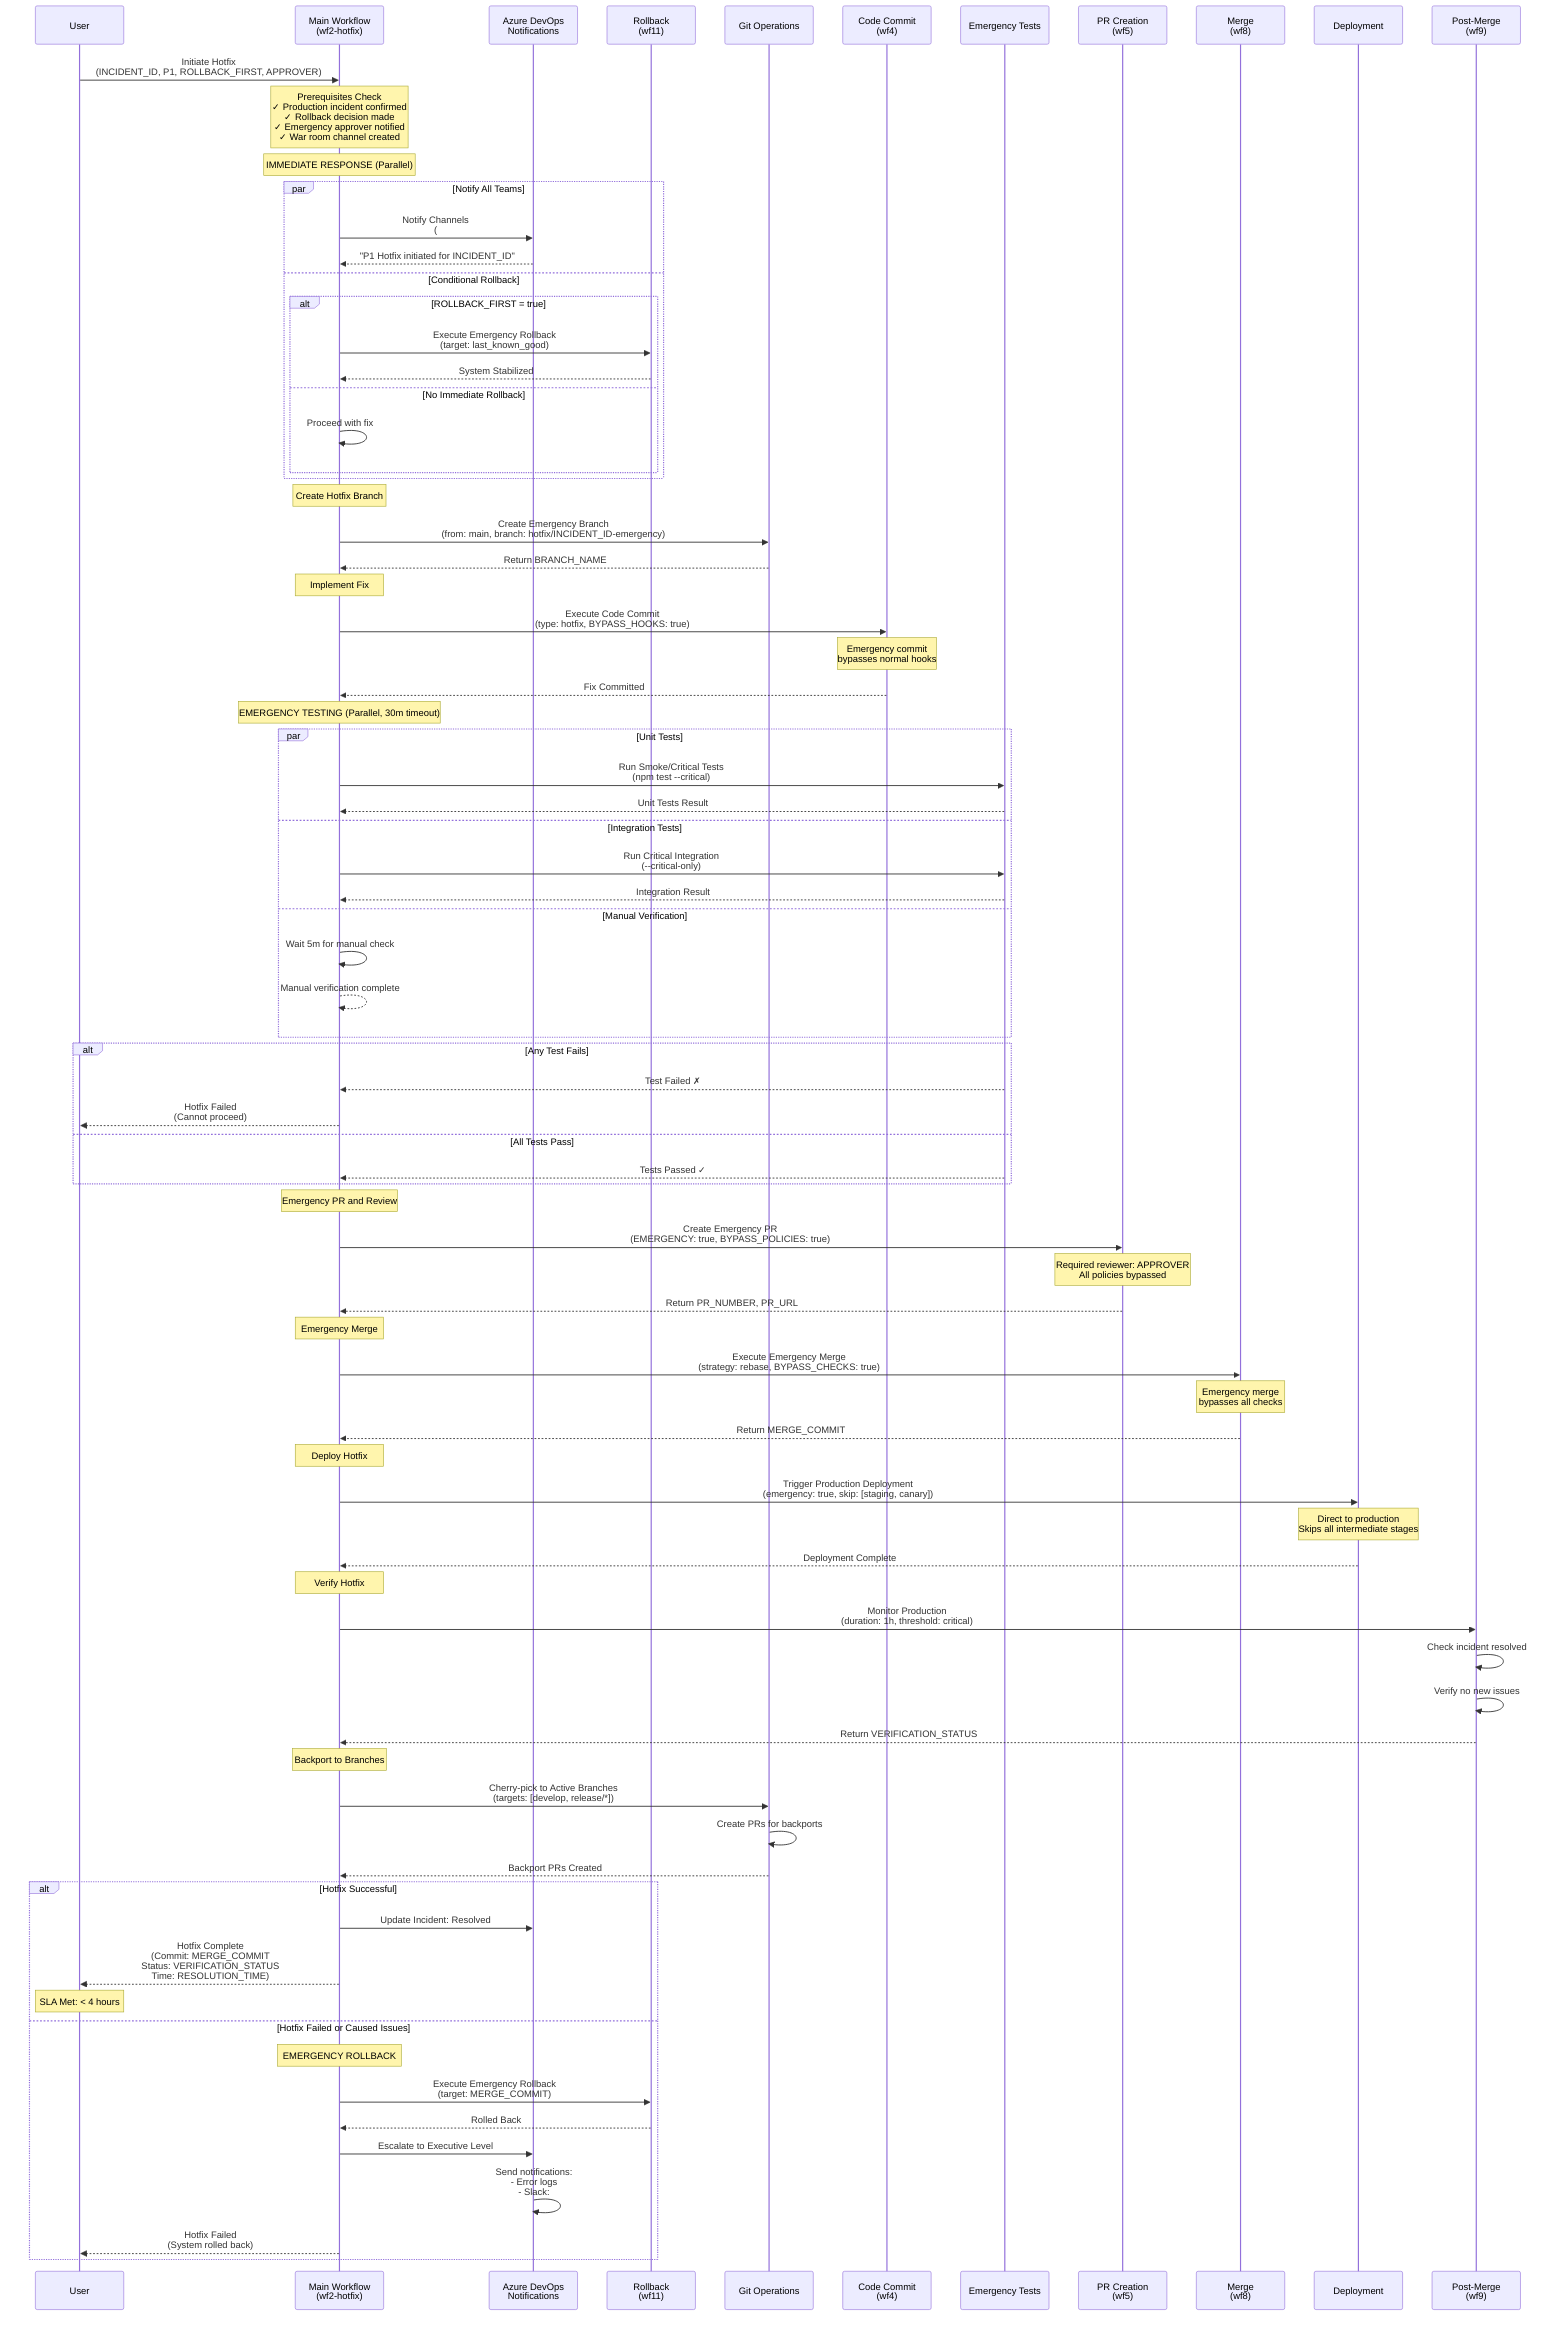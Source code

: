 sequenceDiagram
    participant User
    participant Main as Main Workflow<br/>(wf2-hotfix)
    participant ADO as Azure DevOps<br/>Notifications
    participant Rollback as Rollback<br/>(wf11)
    participant Git as Git Operations
    participant Commit as Code Commit<br/>(wf4)
    participant Tests as Emergency Tests
    participant PR as PR Creation<br/>(wf5)
    participant Merge as Merge<br/>(wf8)
    participant Deploy as Deployment
    participant Monitor as Post-Merge<br/>(wf9)

    User->>Main: Initiate Hotfix<br/>(INCIDENT_ID, P1, ROLLBACK_FIRST, APPROVER)
    
    Note over Main: Prerequisites Check<br/>✓ Production incident confirmed<br/>✓ Rollback decision made<br/>✓ Emergency approver notified<br/>✓ War room channel created
    
    Note over Main: IMMEDIATE RESPONSE (Parallel)
    par Notify All Teams
        Main->>ADO: Notify Channels<br/>(#war-room, #engineering, #leadership)
        ADO-->>Main: "P1 Hotfix initiated for INCIDENT_ID"
    and Conditional Rollback
        alt ROLLBACK_FIRST = true
            Main->>Rollback: Execute Emergency Rollback<br/>(target: last_known_good)
            Rollback-->>Main: System Stabilized
        else No Immediate Rollback
            Main->>Main: Proceed with fix
        end
    end
    
    Note over Main: Create Hotfix Branch
    Main->>Git: Create Emergency Branch<br/>(from: main, branch: hotfix/INCIDENT_ID-emergency)
    Git-->>Main: Return BRANCH_NAME
    
    Note over Main: Implement Fix
    Main->>Commit: Execute Code Commit<br/>(type: hotfix, BYPASS_HOOKS: true)
    Note over Commit: Emergency commit<br/>bypasses normal hooks
    Commit-->>Main: Fix Committed
    
    Note over Main: EMERGENCY TESTING (Parallel, 30m timeout)
    par Unit Tests
        Main->>Tests: Run Smoke/Critical Tests<br/>(npm test --critical)
        Tests-->>Main: Unit Tests Result
    and Integration Tests
        Main->>Tests: Run Critical Integration<br/>(--critical-only)
        Tests-->>Main: Integration Result
    and Manual Verification
        Main->>Main: Wait 5m for manual check
        Main-->>Main: Manual verification complete
    end
    
    alt Any Test Fails
        Tests-->>Main: Test Failed ✗
        Main-->>User: Hotfix Failed<br/>(Cannot proceed)
    else All Tests Pass
        Tests-->>Main: Tests Passed ✓
    end
    
    Note over Main: Emergency PR and Review
    Main->>PR: Create Emergency PR<br/>(EMERGENCY: true, BYPASS_POLICIES: true)
    Note over PR: Required reviewer: APPROVER<br/>All policies bypassed
    PR-->>Main: Return PR_NUMBER, PR_URL
    
    Note over Main: Emergency Merge
    Main->>Merge: Execute Emergency Merge<br/>(strategy: rebase, BYPASS_CHECKS: true)
    Note over Merge: Emergency merge<br/>bypasses all checks
    Merge-->>Main: Return MERGE_COMMIT
    
    Note over Main: Deploy Hotfix
    Main->>Deploy: Trigger Production Deployment<br/>(emergency: true, skip: [staging, canary])
    Note over Deploy: Direct to production<br/>Skips all intermediate stages
    Deploy-->>Main: Deployment Complete
    
    Note over Main: Verify Hotfix
    Main->>Monitor: Monitor Production<br/>(duration: 1h, threshold: critical)
    Monitor->>Monitor: Check incident resolved
    Monitor->>Monitor: Verify no new issues
    Monitor-->>Main: Return VERIFICATION_STATUS
    
    Note over Main: Backport to Branches
    Main->>Git: Cherry-pick to Active Branches<br/>(targets: [develop, release/*])
    Git->>Git: Create PRs for backports
    Git-->>Main: Backport PRs Created
    
    alt Hotfix Successful
        Main->>ADO: Update Incident: Resolved
        Main-->>User: Hotfix Complete<br/>(Commit: MERGE_COMMIT<br/>Status: VERIFICATION_STATUS<br/>Time: RESOLUTION_TIME)
        Note over User: SLA Met: < 4 hours
    else Hotfix Failed or Caused Issues
        Note over Main: EMERGENCY ROLLBACK
        Main->>Rollback: Execute Emergency Rollback<br/>(target: MERGE_COMMIT)
        Rollback-->>Main: Rolled Back
        Main->>ADO: Escalate to Executive Level
        ADO->>ADO: Send notifications:<br/>- Error logs<br/>- Slack: #war-room<br/>- Email: APPROVER
        Main-->>User: Hotfix Failed<br/>(System rolled back)
    end